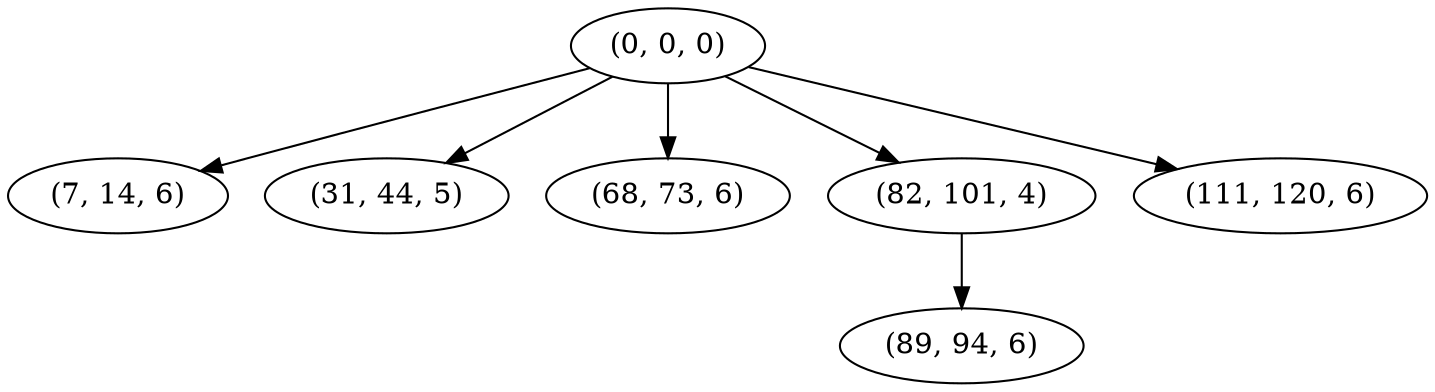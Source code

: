 digraph tree {
    "(0, 0, 0)";
    "(7, 14, 6)";
    "(31, 44, 5)";
    "(68, 73, 6)";
    "(82, 101, 4)";
    "(89, 94, 6)";
    "(111, 120, 6)";
    "(0, 0, 0)" -> "(7, 14, 6)";
    "(0, 0, 0)" -> "(31, 44, 5)";
    "(0, 0, 0)" -> "(68, 73, 6)";
    "(0, 0, 0)" -> "(82, 101, 4)";
    "(0, 0, 0)" -> "(111, 120, 6)";
    "(82, 101, 4)" -> "(89, 94, 6)";
}
